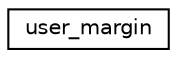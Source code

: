digraph "Graphical Class Hierarchy"
{
  edge [fontname="Helvetica",fontsize="10",labelfontname="Helvetica",labelfontsize="10"];
  node [fontname="Helvetica",fontsize="10",shape=record];
  rankdir="LR";
  Node0 [label="user_margin",height=0.2,width=0.4,color="black", fillcolor="white", style="filled",URL="$structuser__margin.html"];
}
